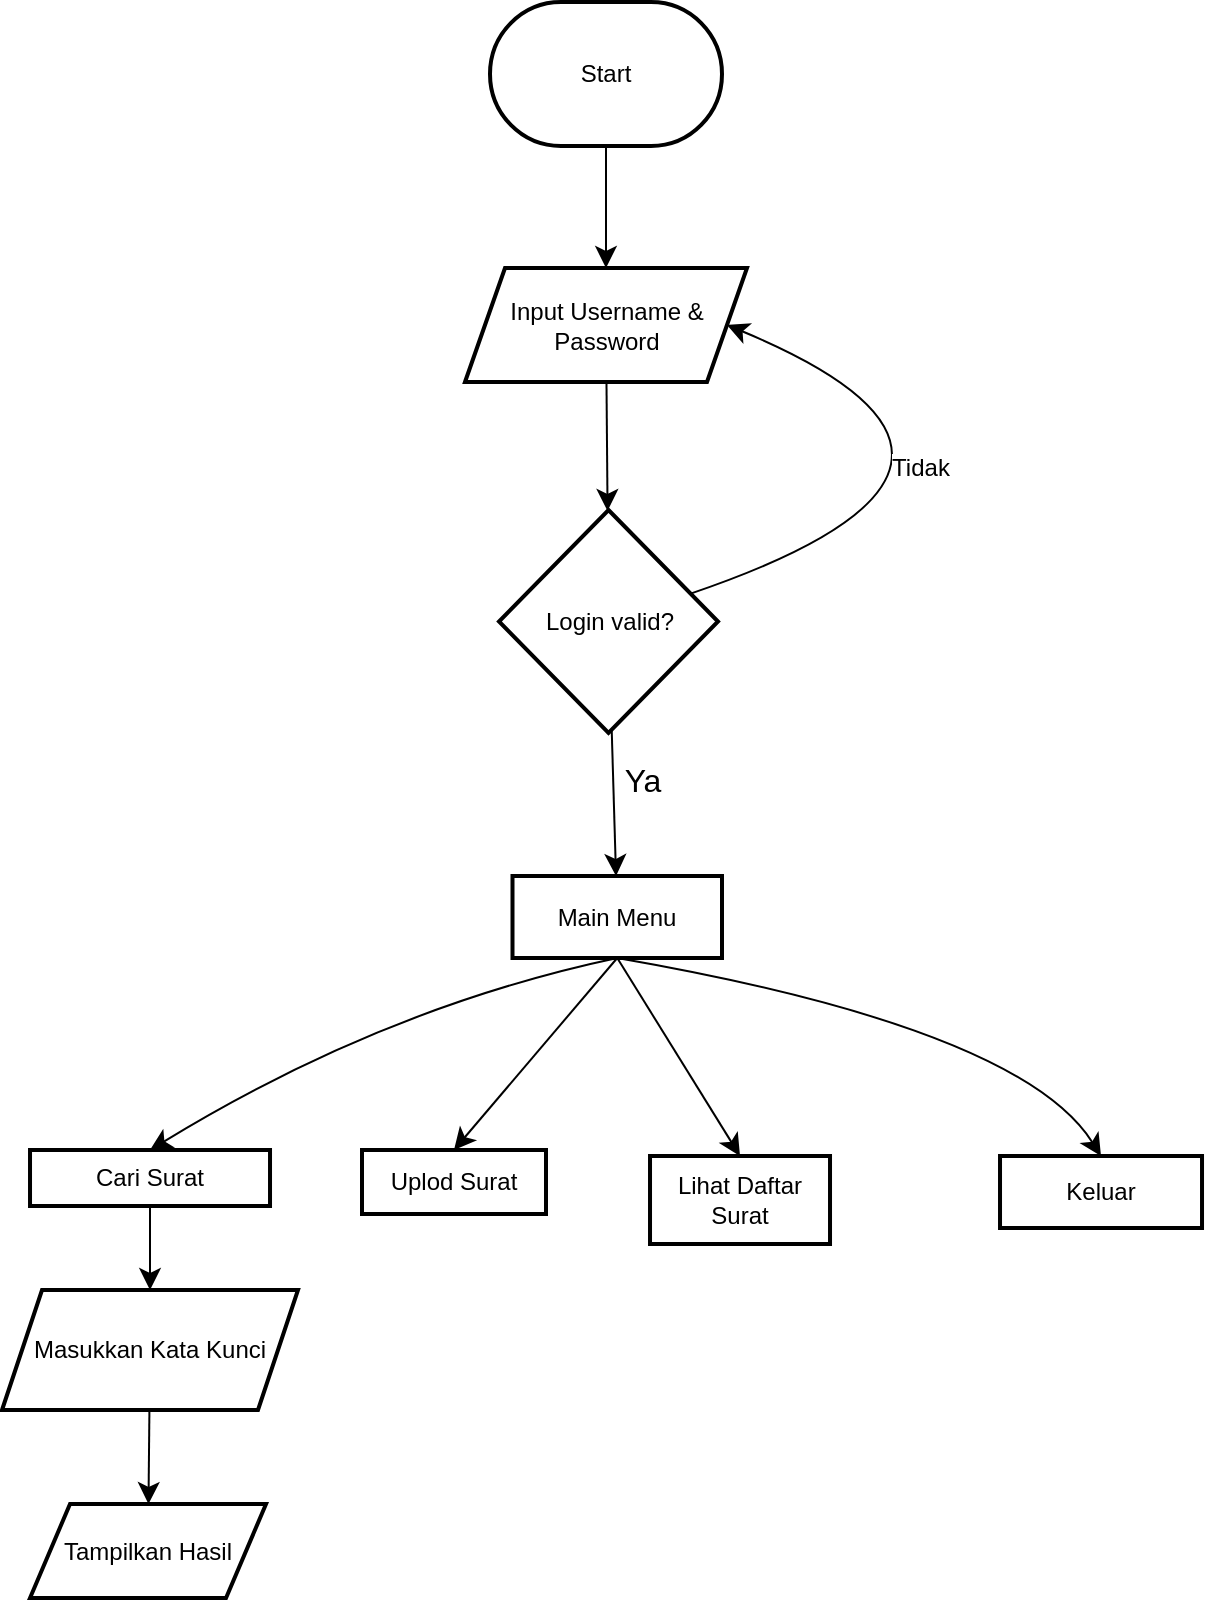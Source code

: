 <mxfile version="24.8.6">
  <diagram name="Page-1" id="7gOZZae-23C4dfMevsRr">
    <mxGraphModel dx="122" dy="1231" grid="0" gridSize="10" guides="1" tooltips="1" connect="1" arrows="1" fold="1" page="0" pageScale="1" pageWidth="827" pageHeight="1169" math="0" shadow="0">
      <root>
        <mxCell id="0" />
        <mxCell id="1" parent="0" />
        <mxCell id="nabNK27ECswN86gn0QW9-5" value="" style="edgeStyle=none;curved=1;rounded=0;orthogonalLoop=1;jettySize=auto;html=1;fontSize=12;startSize=8;endSize=8;" edge="1" parent="1" source="nabNK27ECswN86gn0QW9-3" target="nabNK27ECswN86gn0QW9-4">
          <mxGeometry relative="1" as="geometry" />
        </mxCell>
        <mxCell id="nabNK27ECswN86gn0QW9-3" value="Start" style="strokeWidth=2;html=1;shape=mxgraph.flowchart.terminator;whiteSpace=wrap;" vertex="1" parent="1">
          <mxGeometry x="646" y="100" width="116" height="72" as="geometry" />
        </mxCell>
        <mxCell id="nabNK27ECswN86gn0QW9-7" value="" style="edgeStyle=none;curved=1;rounded=0;orthogonalLoop=1;jettySize=auto;html=1;fontSize=12;startSize=8;endSize=8;" edge="1" parent="1" source="nabNK27ECswN86gn0QW9-4" target="nabNK27ECswN86gn0QW9-6">
          <mxGeometry relative="1" as="geometry" />
        </mxCell>
        <mxCell id="nabNK27ECswN86gn0QW9-4" value="Input Username &amp;amp; Password" style="shape=parallelogram;perimeter=parallelogramPerimeter;whiteSpace=wrap;html=1;fixedSize=1;strokeWidth=2;" vertex="1" parent="1">
          <mxGeometry x="633.5" y="233" width="141" height="57" as="geometry" />
        </mxCell>
        <mxCell id="nabNK27ECswN86gn0QW9-9" value="" style="edgeStyle=none;curved=1;rounded=0;orthogonalLoop=1;jettySize=auto;html=1;fontSize=12;startSize=8;endSize=8;entryX=1;entryY=0.5;entryDx=0;entryDy=0;" edge="1" parent="1" source="nabNK27ECswN86gn0QW9-6" target="nabNK27ECswN86gn0QW9-4">
          <mxGeometry relative="1" as="geometry">
            <mxPoint x="761" y="411" as="sourcePoint" />
            <mxPoint x="769" y="269" as="targetPoint" />
            <Array as="points">
              <mxPoint x="934" y="332" />
            </Array>
          </mxGeometry>
        </mxCell>
        <mxCell id="nabNK27ECswN86gn0QW9-10" value="Tidak" style="edgeLabel;html=1;align=center;verticalAlign=middle;resizable=0;points=[];fontSize=12;" vertex="1" connectable="0" parent="nabNK27ECswN86gn0QW9-9">
          <mxGeometry x="-0.306" y="1" relative="1" as="geometry">
            <mxPoint x="-11" y="-19" as="offset" />
          </mxGeometry>
        </mxCell>
        <mxCell id="nabNK27ECswN86gn0QW9-13" value="" style="edgeStyle=none;curved=1;rounded=0;orthogonalLoop=1;jettySize=auto;html=1;fontSize=12;startSize=8;endSize=8;" edge="1" parent="1" source="nabNK27ECswN86gn0QW9-6" target="nabNK27ECswN86gn0QW9-12">
          <mxGeometry relative="1" as="geometry" />
        </mxCell>
        <mxCell id="nabNK27ECswN86gn0QW9-6" value="Login valid?" style="rhombus;whiteSpace=wrap;html=1;strokeWidth=2;" vertex="1" parent="1">
          <mxGeometry x="650.5" y="354" width="109.5" height="111.5" as="geometry" />
        </mxCell>
        <mxCell id="nabNK27ECswN86gn0QW9-16" value="" style="edgeStyle=none;curved=1;rounded=0;orthogonalLoop=1;jettySize=auto;html=1;fontSize=12;startSize=8;endSize=8;exitX=0.5;exitY=1;exitDx=0;exitDy=0;entryX=0.5;entryY=0;entryDx=0;entryDy=0;" edge="1" parent="1" source="nabNK27ECswN86gn0QW9-12" target="nabNK27ECswN86gn0QW9-15">
          <mxGeometry relative="1" as="geometry" />
        </mxCell>
        <mxCell id="nabNK27ECswN86gn0QW9-12" value="Main Menu" style="whiteSpace=wrap;html=1;strokeWidth=2;" vertex="1" parent="1">
          <mxGeometry x="657.25" y="537" width="104.75" height="41" as="geometry" />
        </mxCell>
        <mxCell id="nabNK27ECswN86gn0QW9-14" value="Ya" style="text;html=1;align=center;verticalAlign=middle;resizable=0;points=[];autosize=1;strokeColor=none;fillColor=none;fontSize=16;" vertex="1" parent="1">
          <mxGeometry x="704" y="473" width="36" height="31" as="geometry" />
        </mxCell>
        <mxCell id="nabNK27ECswN86gn0QW9-15" value="Uplod Surat" style="whiteSpace=wrap;html=1;strokeWidth=2;" vertex="1" parent="1">
          <mxGeometry x="582" y="674" width="92" height="32" as="geometry" />
        </mxCell>
        <mxCell id="nabNK27ECswN86gn0QW9-17" value="" style="endArrow=classic;html=1;rounded=0;fontSize=12;startSize=8;endSize=8;curved=1;entryX=0.5;entryY=0;entryDx=0;entryDy=0;exitX=0.5;exitY=1;exitDx=0;exitDy=0;" edge="1" parent="1" source="nabNK27ECswN86gn0QW9-12" target="nabNK27ECswN86gn0QW9-18">
          <mxGeometry width="50" height="50" relative="1" as="geometry">
            <mxPoint x="701" y="581" as="sourcePoint" />
            <mxPoint x="580" y="675" as="targetPoint" />
            <Array as="points">
              <mxPoint x="592" y="603" />
            </Array>
          </mxGeometry>
        </mxCell>
        <mxCell id="nabNK27ECswN86gn0QW9-26" value="" style="edgeStyle=none;curved=1;rounded=0;orthogonalLoop=1;jettySize=auto;html=1;fontSize=12;startSize=8;endSize=8;" edge="1" parent="1" source="nabNK27ECswN86gn0QW9-18" target="nabNK27ECswN86gn0QW9-25">
          <mxGeometry relative="1" as="geometry" />
        </mxCell>
        <mxCell id="nabNK27ECswN86gn0QW9-18" value="Cari Surat" style="whiteSpace=wrap;html=1;strokeWidth=2;" vertex="1" parent="1">
          <mxGeometry x="416.01" y="674" width="120" height="28" as="geometry" />
        </mxCell>
        <mxCell id="nabNK27ECswN86gn0QW9-19" value="" style="endArrow=classic;html=1;rounded=0;fontSize=12;startSize=8;endSize=8;curved=1;exitX=0.5;exitY=1;exitDx=0;exitDy=0;entryX=0.5;entryY=0;entryDx=0;entryDy=0;" edge="1" parent="1" source="nabNK27ECswN86gn0QW9-12" target="nabNK27ECswN86gn0QW9-21">
          <mxGeometry width="50" height="50" relative="1" as="geometry">
            <mxPoint x="716.841" y="586" as="sourcePoint" />
            <mxPoint x="771" y="671" as="targetPoint" />
          </mxGeometry>
        </mxCell>
        <mxCell id="nabNK27ECswN86gn0QW9-21" value="Lihat Daftar Surat" style="whiteSpace=wrap;html=1;strokeWidth=2;" vertex="1" parent="1">
          <mxGeometry x="726.01" y="677" width="90" height="44" as="geometry" />
        </mxCell>
        <mxCell id="nabNK27ECswN86gn0QW9-23" value="" style="endArrow=classic;html=1;rounded=0;fontSize=12;startSize=8;endSize=8;curved=1;exitX=0.5;exitY=1;exitDx=0;exitDy=0;entryX=0.5;entryY=0;entryDx=0;entryDy=0;" edge="1" parent="1" source="nabNK27ECswN86gn0QW9-12" target="nabNK27ECswN86gn0QW9-24">
          <mxGeometry width="50" height="50" relative="1" as="geometry">
            <mxPoint x="612" y="782" as="sourcePoint" />
            <mxPoint x="966" y="670" as="targetPoint" />
            <Array as="points">
              <mxPoint x="911" y="613" />
            </Array>
          </mxGeometry>
        </mxCell>
        <mxCell id="nabNK27ECswN86gn0QW9-24" value="Keluar" style="whiteSpace=wrap;html=1;strokeWidth=2;" vertex="1" parent="1">
          <mxGeometry x="901.01" y="677" width="101" height="36" as="geometry" />
        </mxCell>
        <mxCell id="nabNK27ECswN86gn0QW9-28" value="" style="edgeStyle=none;curved=1;rounded=0;orthogonalLoop=1;jettySize=auto;html=1;fontSize=12;startSize=8;endSize=8;" edge="1" parent="1" source="nabNK27ECswN86gn0QW9-25" target="nabNK27ECswN86gn0QW9-27">
          <mxGeometry relative="1" as="geometry" />
        </mxCell>
        <mxCell id="nabNK27ECswN86gn0QW9-25" value="Masukkan Kata Kunci" style="shape=parallelogram;perimeter=parallelogramPerimeter;whiteSpace=wrap;html=1;fixedSize=1;strokeWidth=2;" vertex="1" parent="1">
          <mxGeometry x="402.01" y="744" width="147.99" height="60" as="geometry" />
        </mxCell>
        <mxCell id="nabNK27ECswN86gn0QW9-27" value="Tampilkan Hasil" style="shape=parallelogram;perimeter=parallelogramPerimeter;whiteSpace=wrap;html=1;fixedSize=1;strokeWidth=2;" vertex="1" parent="1">
          <mxGeometry x="416.01" y="851" width="118" height="47" as="geometry" />
        </mxCell>
      </root>
    </mxGraphModel>
  </diagram>
</mxfile>
